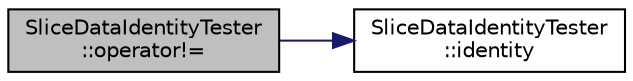 digraph "SliceDataIdentityTester::operator!="
{
  edge [fontname="Helvetica",fontsize="10",labelfontname="Helvetica",labelfontsize="10"];
  node [fontname="Helvetica",fontsize="10",shape=record];
  rankdir="LR";
  Node74 [label="SliceDataIdentityTester\l::operator!=",height=0.2,width=0.4,color="black", fillcolor="grey75", style="filled", fontcolor="black"];
  Node74 -> Node75 [color="midnightblue",fontsize="10",style="solid",fontname="Helvetica"];
  Node75 [label="SliceDataIdentityTester\l::identity",height=0.2,width=0.4,color="black", fillcolor="white", style="filled",URL="$class_slice_data_identity_tester.html#ac41853476fb649c20cf5193618cea070"];
}
